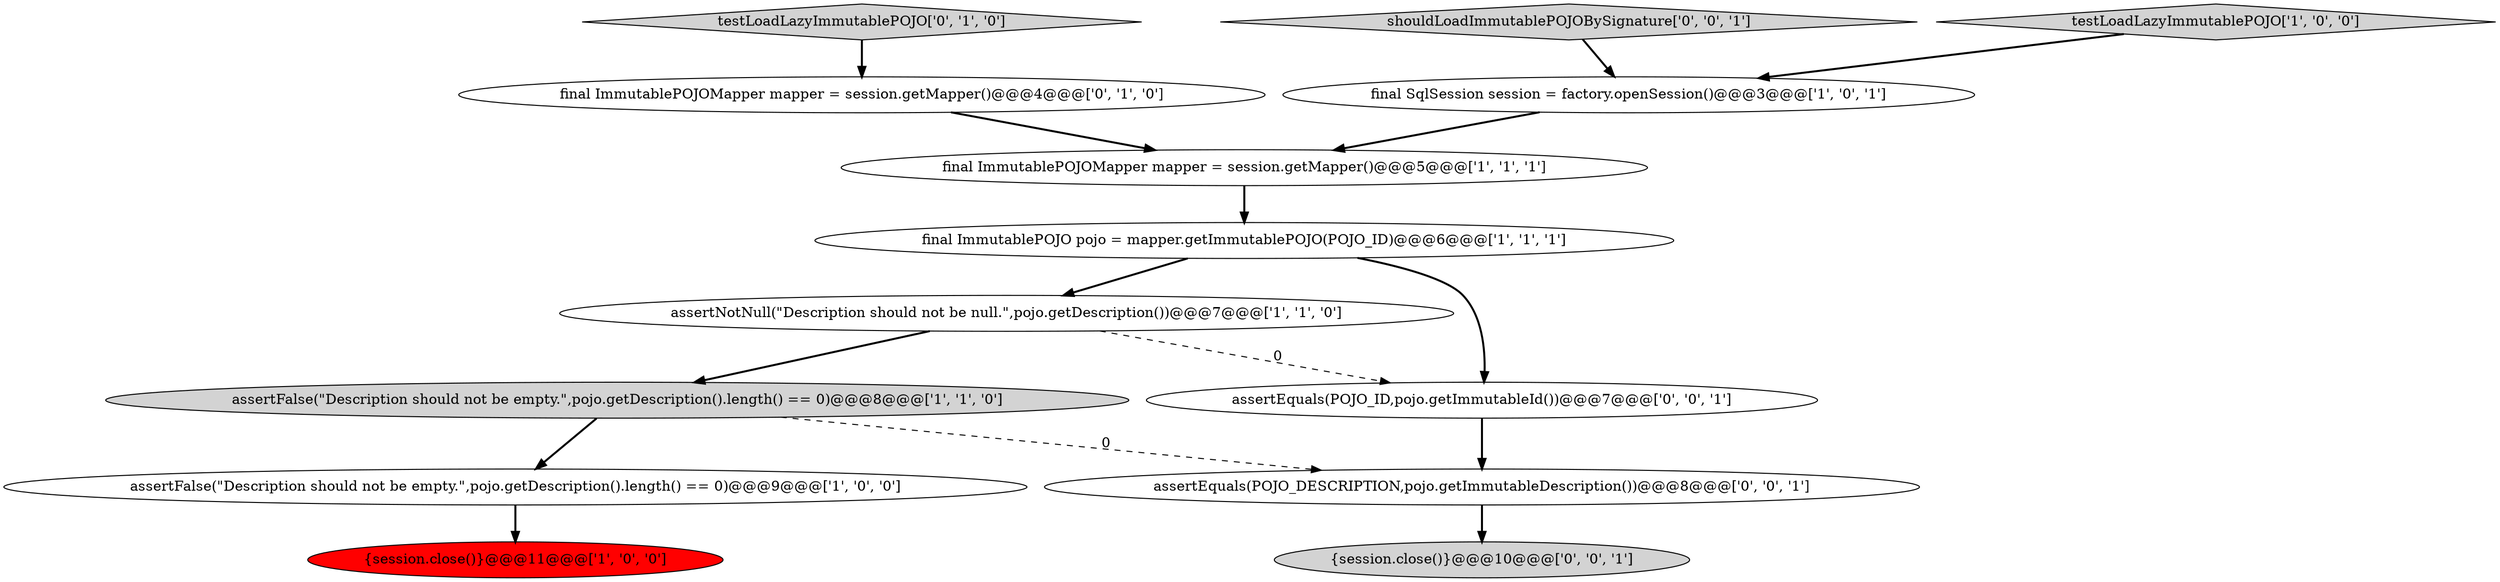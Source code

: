 digraph {
12 [style = filled, label = "assertEquals(POJO_DESCRIPTION,pojo.getImmutableDescription())@@@8@@@['0', '0', '1']", fillcolor = white, shape = ellipse image = "AAA0AAABBB3BBB"];
1 [style = filled, label = "final ImmutablePOJOMapper mapper = session.getMapper()@@@5@@@['1', '1', '1']", fillcolor = white, shape = ellipse image = "AAA0AAABBB1BBB"];
5 [style = filled, label = "assertNotNull(\"Description should not be null.\",pojo.getDescription())@@@7@@@['1', '1', '0']", fillcolor = white, shape = ellipse image = "AAA0AAABBB1BBB"];
13 [style = filled, label = "{session.close()}@@@10@@@['0', '0', '1']", fillcolor = lightgray, shape = ellipse image = "AAA0AAABBB3BBB"];
6 [style = filled, label = "final ImmutablePOJO pojo = mapper.getImmutablePOJO(POJO_ID)@@@6@@@['1', '1', '1']", fillcolor = white, shape = ellipse image = "AAA0AAABBB1BBB"];
10 [style = filled, label = "shouldLoadImmutablePOJOBySignature['0', '0', '1']", fillcolor = lightgray, shape = diamond image = "AAA0AAABBB3BBB"];
8 [style = filled, label = "final ImmutablePOJOMapper mapper = session.getMapper()@@@4@@@['0', '1', '0']", fillcolor = white, shape = ellipse image = "AAA0AAABBB2BBB"];
4 [style = filled, label = "testLoadLazyImmutablePOJO['1', '0', '0']", fillcolor = lightgray, shape = diamond image = "AAA0AAABBB1BBB"];
3 [style = filled, label = "{session.close()}@@@11@@@['1', '0', '0']", fillcolor = red, shape = ellipse image = "AAA1AAABBB1BBB"];
9 [style = filled, label = "testLoadLazyImmutablePOJO['0', '1', '0']", fillcolor = lightgray, shape = diamond image = "AAA0AAABBB2BBB"];
2 [style = filled, label = "assertFalse(\"Description should not be empty.\",pojo.getDescription().length() == 0)@@@9@@@['1', '0', '0']", fillcolor = white, shape = ellipse image = "AAA0AAABBB1BBB"];
11 [style = filled, label = "assertEquals(POJO_ID,pojo.getImmutableId())@@@7@@@['0', '0', '1']", fillcolor = white, shape = ellipse image = "AAA0AAABBB3BBB"];
0 [style = filled, label = "final SqlSession session = factory.openSession()@@@3@@@['1', '0', '1']", fillcolor = white, shape = ellipse image = "AAA0AAABBB1BBB"];
7 [style = filled, label = "assertFalse(\"Description should not be empty.\",pojo.getDescription().length() == 0)@@@8@@@['1', '1', '0']", fillcolor = lightgray, shape = ellipse image = "AAA0AAABBB1BBB"];
7->12 [style = dashed, label="0"];
8->1 [style = bold, label=""];
5->7 [style = bold, label=""];
12->13 [style = bold, label=""];
6->5 [style = bold, label=""];
11->12 [style = bold, label=""];
1->6 [style = bold, label=""];
5->11 [style = dashed, label="0"];
9->8 [style = bold, label=""];
7->2 [style = bold, label=""];
0->1 [style = bold, label=""];
6->11 [style = bold, label=""];
10->0 [style = bold, label=""];
2->3 [style = bold, label=""];
4->0 [style = bold, label=""];
}
